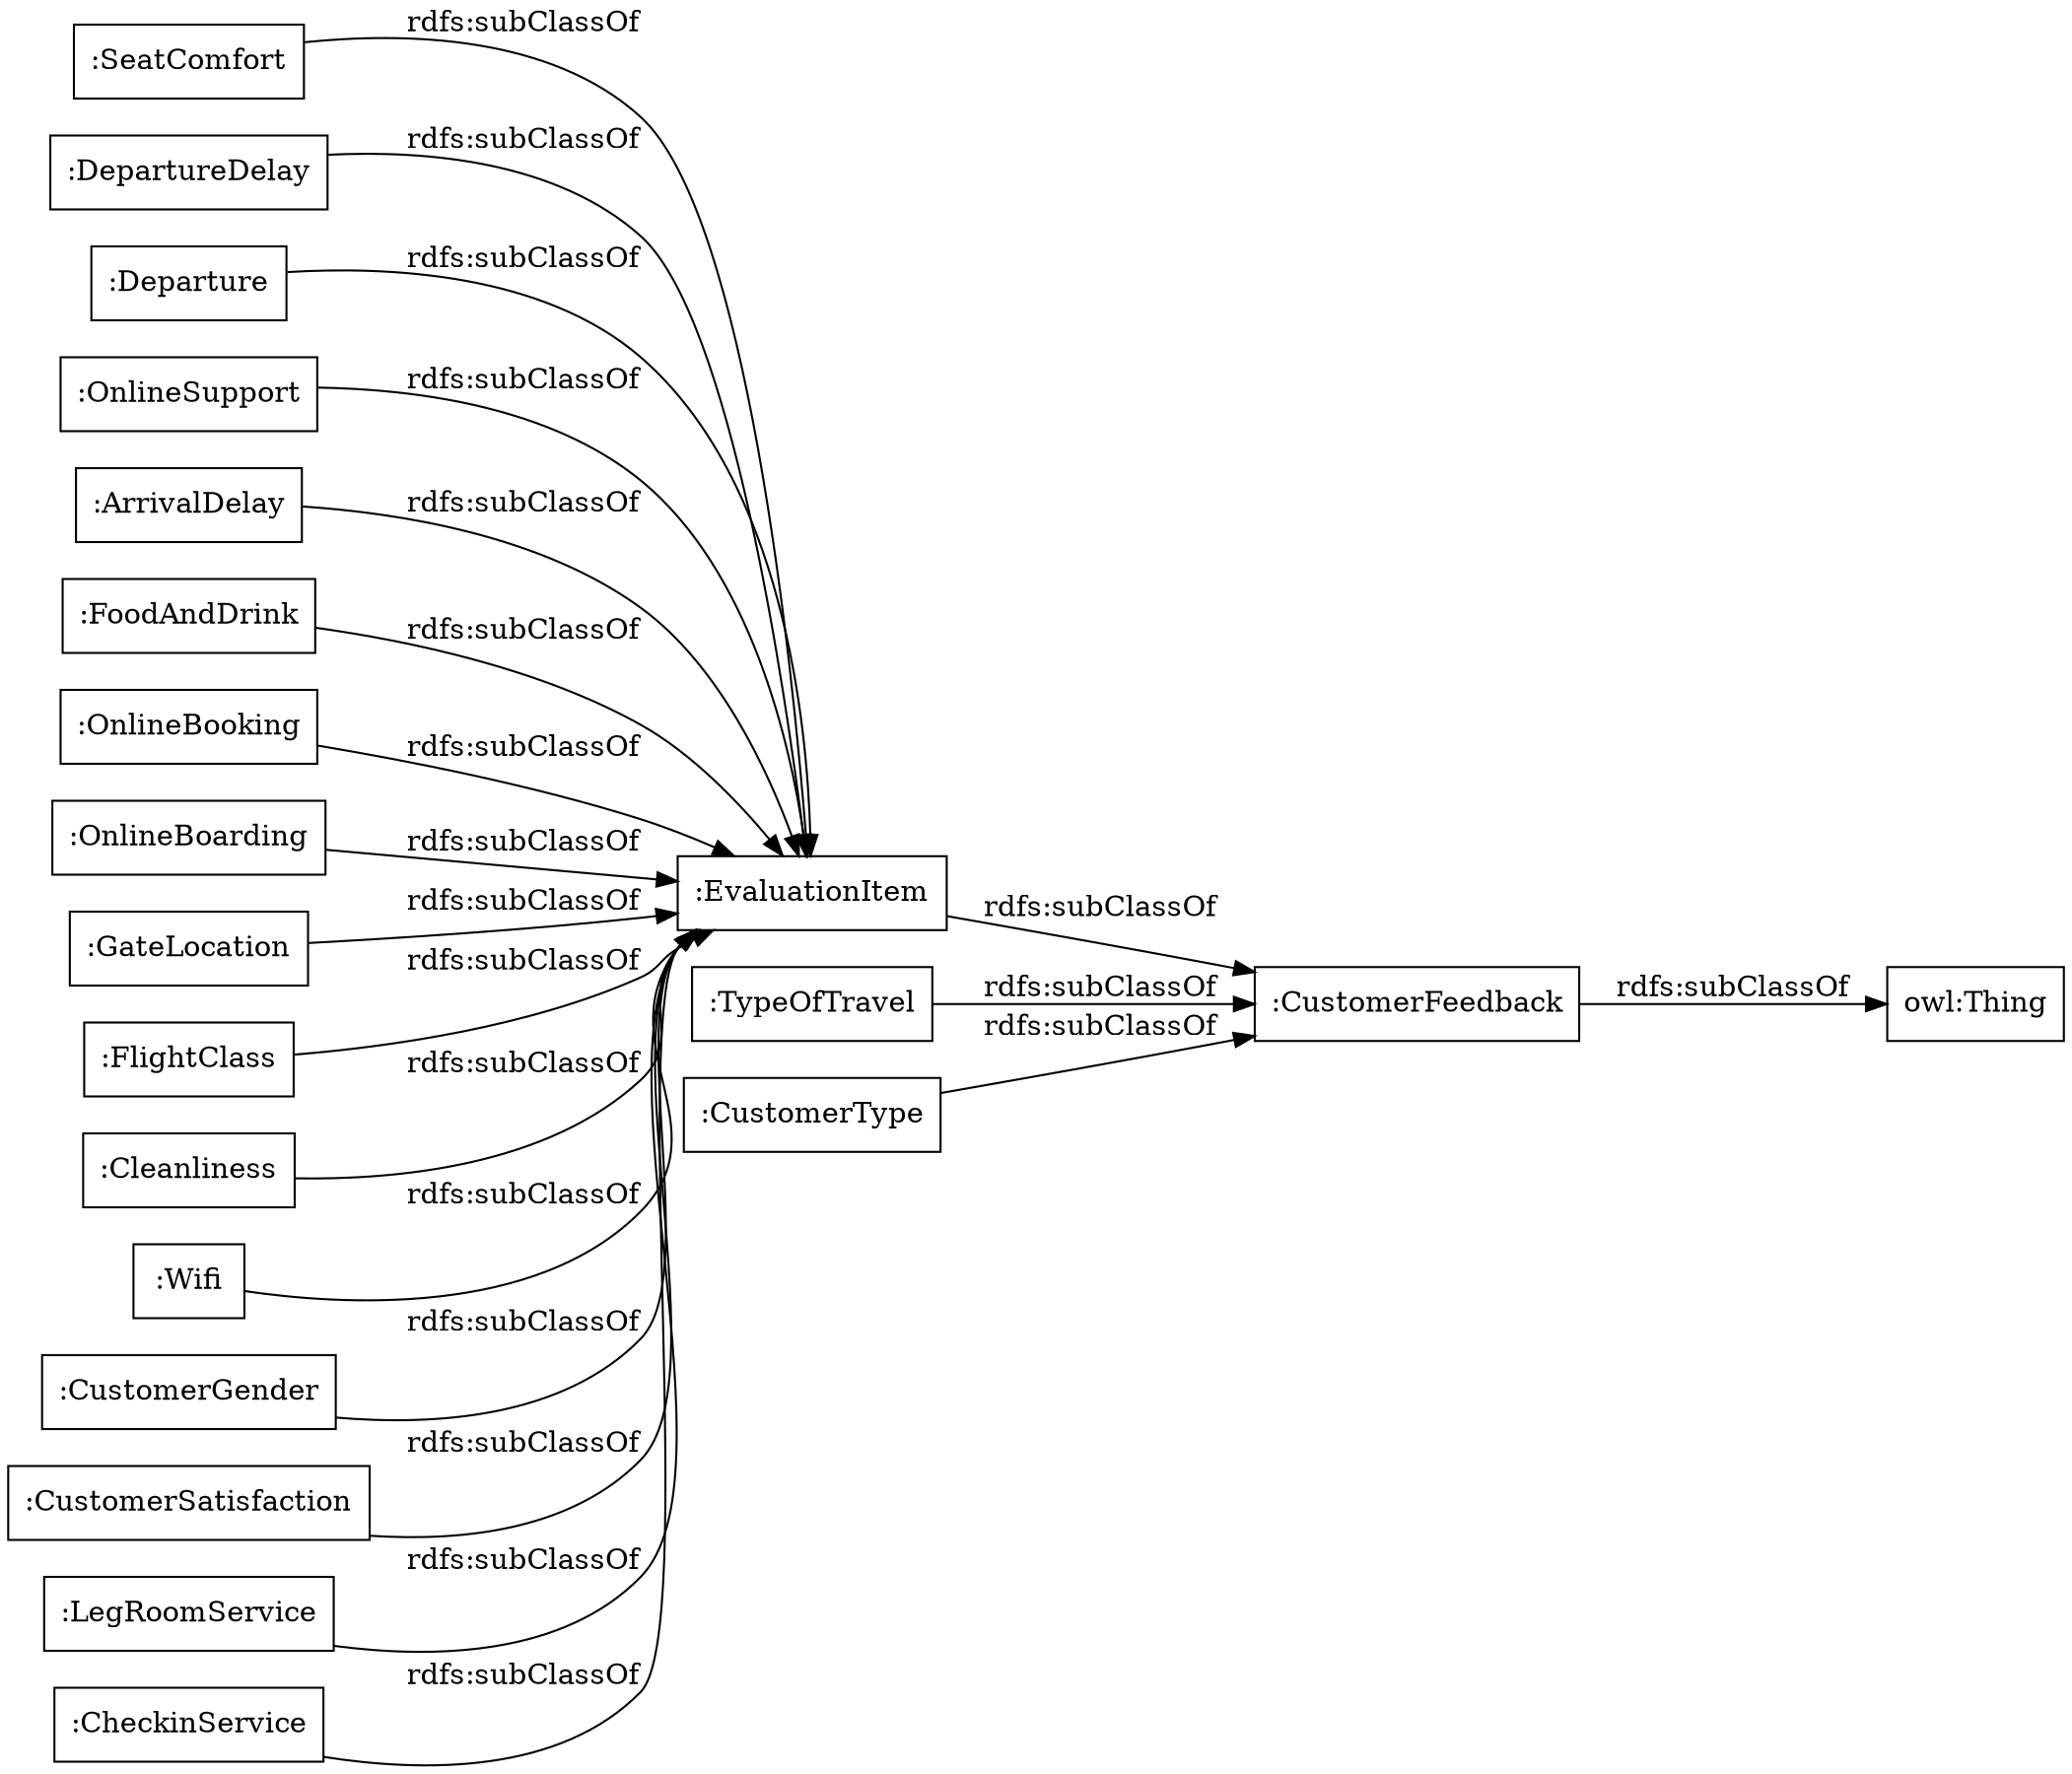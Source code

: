 digraph ar2dtool_diagram { 
rankdir=LR;
size="1000"
node [shape = rectangle, color="black"]; ":SeatComfort" ":DepartureDelay" ":Departure" ":CustomerFeedback" ":OnlineSupport" ":ArrivalDelay" ":EvaluationItem" ":FoodAndDrink" ":OnlineBooking" ":TypeOfTravel" ":OnlineBoarding" ":GateLocation" ":FlightClass" ":Cleanliness" ":Wifi" ":CustomerGender" ":CustomerType" ":CustomerSatisfaction" ":LegRoomService" ":CheckinService" ; /*classes style*/
	":ArrivalDelay" -> ":EvaluationItem" [ label = "rdfs:subClassOf" ];
	":OnlineBoarding" -> ":EvaluationItem" [ label = "rdfs:subClassOf" ];
	":CustomerGender" -> ":EvaluationItem" [ label = "rdfs:subClassOf" ];
	":Cleanliness" -> ":EvaluationItem" [ label = "rdfs:subClassOf" ];
	":CustomerSatisfaction" -> ":EvaluationItem" [ label = "rdfs:subClassOf" ];
	":SeatComfort" -> ":EvaluationItem" [ label = "rdfs:subClassOf" ];
	":Departure" -> ":EvaluationItem" [ label = "rdfs:subClassOf" ];
	":CustomerType" -> ":CustomerFeedback" [ label = "rdfs:subClassOf" ];
	":OnlineBooking" -> ":EvaluationItem" [ label = "rdfs:subClassOf" ];
	":OnlineSupport" -> ":EvaluationItem" [ label = "rdfs:subClassOf" ];
	":GateLocation" -> ":EvaluationItem" [ label = "rdfs:subClassOf" ];
	":FlightClass" -> ":EvaluationItem" [ label = "rdfs:subClassOf" ];
	":Wifi" -> ":EvaluationItem" [ label = "rdfs:subClassOf" ];
	":CustomerFeedback" -> "owl:Thing" [ label = "rdfs:subClassOf" ];
	":LegRoomService" -> ":EvaluationItem" [ label = "rdfs:subClassOf" ];
	":CheckinService" -> ":EvaluationItem" [ label = "rdfs:subClassOf" ];
	":EvaluationItem" -> ":CustomerFeedback" [ label = "rdfs:subClassOf" ];
	":TypeOfTravel" -> ":CustomerFeedback" [ label = "rdfs:subClassOf" ];
	":FoodAndDrink" -> ":EvaluationItem" [ label = "rdfs:subClassOf" ];
	":DepartureDelay" -> ":EvaluationItem" [ label = "rdfs:subClassOf" ];

}
